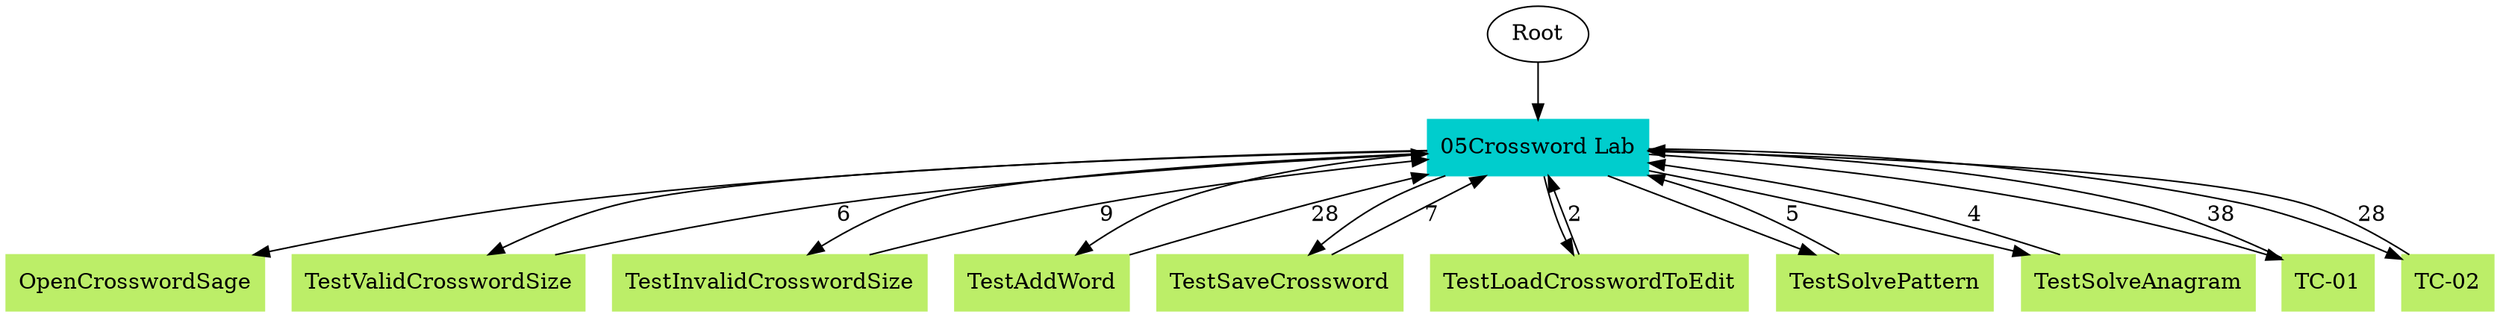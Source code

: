 // TS <-> TC
digraph {
	Root
	"05Crossword Lab" [color=cyan3 shape=box style=filled]
		Root -> "05Crossword Lab"
	OpenCrosswordSage [color=darkolivegreen2 shape=box style=filled]
		"05Crossword Lab" -> OpenCrosswordSage
	TestValidCrosswordSize [color=darkolivegreen2 shape=box style=filled]
		"05Crossword Lab" -> TestValidCrosswordSize
	TestInvalidCrosswordSize [color=darkolivegreen2 shape=box style=filled]
		"05Crossword Lab" -> TestInvalidCrosswordSize
	TestAddWord [color=darkolivegreen2 shape=box style=filled]
		"05Crossword Lab" -> TestAddWord
	TestSaveCrossword [color=darkolivegreen2 shape=box style=filled]
		"05Crossword Lab" -> TestSaveCrossword
	TestLoadCrosswordToEdit [color=darkolivegreen2 shape=box style=filled]
		"05Crossword Lab" -> TestLoadCrosswordToEdit
	TestSolvePattern [color=darkolivegreen2 shape=box style=filled]
		"05Crossword Lab" -> TestSolvePattern
	TestSolveAnagram [color=darkolivegreen2 shape=box style=filled]
		"05Crossword Lab" -> TestSolveAnagram
	"TC-01" [color=darkolivegreen2 shape=box style=filled]
		"05Crossword Lab" -> "TC-01"
	"TC-02" [color=darkolivegreen2 shape=box style=filled]
		"05Crossword Lab" -> "TC-02"
		TestSolveAnagram -> "05Crossword Lab" [label=4]
		TestInvalidCrosswordSize -> "05Crossword Lab" [label=9]
		TestSaveCrossword -> "05Crossword Lab" [label=7]
		TestValidCrosswordSize -> "05Crossword Lab" [label=6]
		TestLoadCrosswordToEdit -> "05Crossword Lab" [label=2]
		"TC-01" -> "05Crossword Lab" [label=38]
		TestAddWord -> "05Crossword Lab" [label=28]
		"TC-02" -> "05Crossword Lab" [label=28]
		TestSolvePattern -> "05Crossword Lab" [label=5]
}